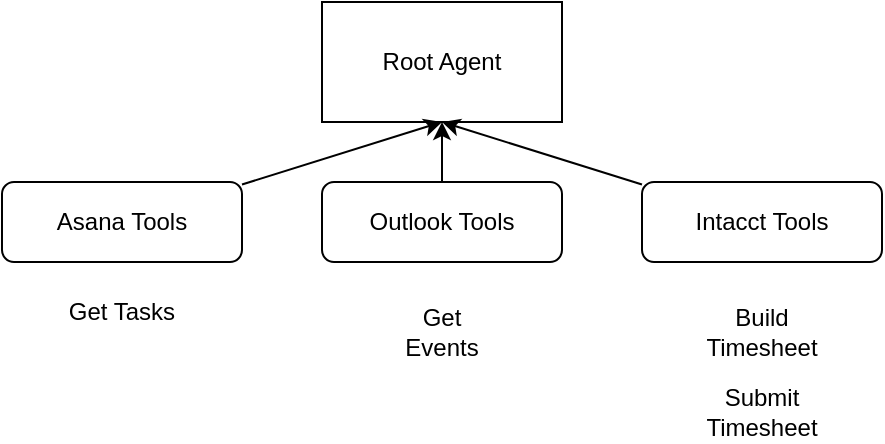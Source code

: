 <mxfile>
    <diagram id="39Hqpa3Bls5BDOg__PS9" name="Page-1">
        <mxGraphModel dx="952" dy="507" grid="1" gridSize="10" guides="1" tooltips="1" connect="1" arrows="1" fold="1" page="1" pageScale="1" pageWidth="850" pageHeight="1100" math="0" shadow="0">
            <root>
                <mxCell id="0"/>
                <mxCell id="1" parent="0"/>
                <mxCell id="2" value="Root Agent" style="rounded=0;whiteSpace=wrap;html=1;" vertex="1" parent="1">
                    <mxGeometry x="340" y="200" width="120" height="60" as="geometry"/>
                </mxCell>
                <mxCell id="11" style="edgeStyle=none;html=1;entryX=0.5;entryY=1;entryDx=0;entryDy=0;" edge="1" parent="1" source="3" target="2">
                    <mxGeometry relative="1" as="geometry"/>
                </mxCell>
                <mxCell id="3" value="Asana Tools" style="rounded=1;whiteSpace=wrap;html=1;" vertex="1" parent="1">
                    <mxGeometry x="180" y="290" width="120" height="40" as="geometry"/>
                </mxCell>
                <mxCell id="12" style="edgeStyle=none;html=1;" edge="1" parent="1" source="4" target="2">
                    <mxGeometry relative="1" as="geometry"/>
                </mxCell>
                <mxCell id="4" value="Outlook Tools" style="rounded=1;whiteSpace=wrap;html=1;" vertex="1" parent="1">
                    <mxGeometry x="340" y="290" width="120" height="40" as="geometry"/>
                </mxCell>
                <mxCell id="13" style="edgeStyle=none;html=1;entryX=0.5;entryY=1;entryDx=0;entryDy=0;" edge="1" parent="1" source="5" target="2">
                    <mxGeometry relative="1" as="geometry"/>
                </mxCell>
                <mxCell id="5" value="Intacct Tools" style="rounded=1;whiteSpace=wrap;html=1;" vertex="1" parent="1">
                    <mxGeometry x="500" y="290" width="120" height="40" as="geometry"/>
                </mxCell>
                <mxCell id="6" value="Build Timesheet" style="text;html=1;align=center;verticalAlign=middle;whiteSpace=wrap;rounded=0;" vertex="1" parent="1">
                    <mxGeometry x="530" y="350" width="60" height="30" as="geometry"/>
                </mxCell>
                <mxCell id="7" value="Get Tasks" style="text;html=1;align=center;verticalAlign=middle;whiteSpace=wrap;rounded=0;" vertex="1" parent="1">
                    <mxGeometry x="210" y="340" width="60" height="30" as="geometry"/>
                </mxCell>
                <mxCell id="9" value="Get Events" style="text;html=1;align=center;verticalAlign=middle;whiteSpace=wrap;rounded=0;" vertex="1" parent="1">
                    <mxGeometry x="370" y="350" width="60" height="30" as="geometry"/>
                </mxCell>
                <mxCell id="10" value="Submit Timesheet" style="text;html=1;align=center;verticalAlign=middle;whiteSpace=wrap;rounded=0;" vertex="1" parent="1">
                    <mxGeometry x="530" y="390" width="60" height="30" as="geometry"/>
                </mxCell>
            </root>
        </mxGraphModel>
    </diagram>
</mxfile>